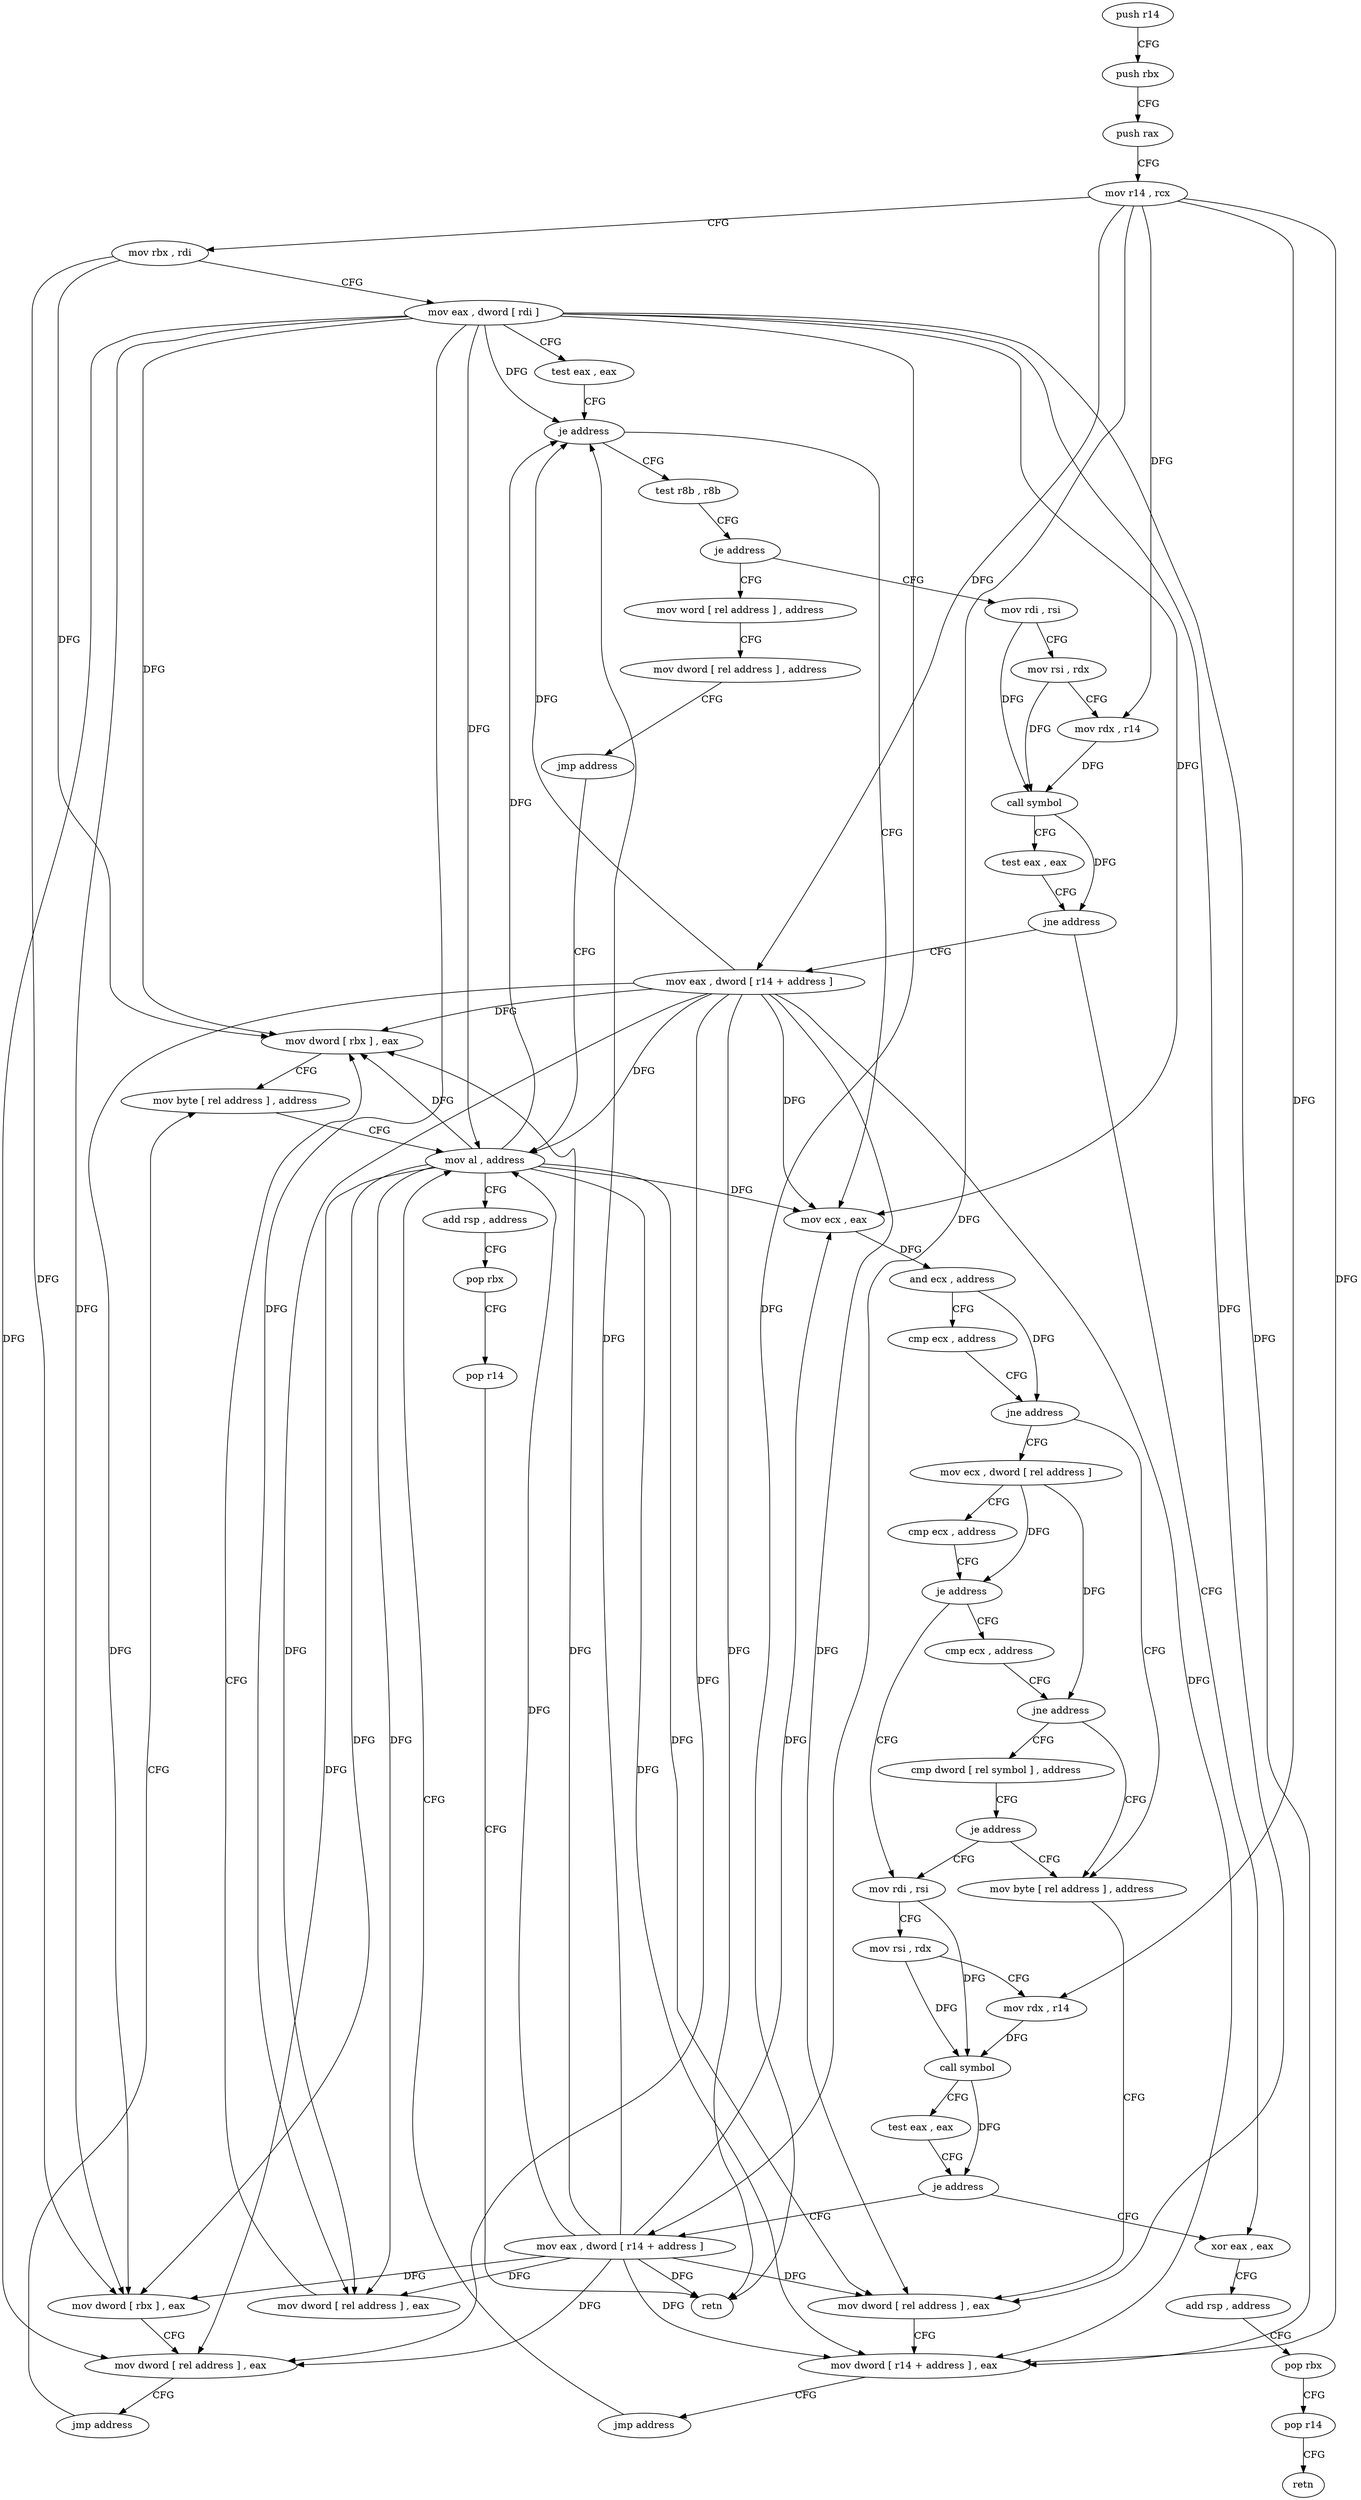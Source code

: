digraph "func" {
"4231280" [label = "push r14" ]
"4231282" [label = "push rbx" ]
"4231283" [label = "push rax" ]
"4231284" [label = "mov r14 , rcx" ]
"4231287" [label = "mov rbx , rdi" ]
"4231290" [label = "mov eax , dword [ rdi ]" ]
"4231292" [label = "test eax , eax" ]
"4231294" [label = "je address" ]
"4231356" [label = "test r8b , r8b" ]
"4231296" [label = "mov ecx , eax" ]
"4231359" [label = "je address" ]
"4231382" [label = "mov rdi , rsi" ]
"4231361" [label = "mov word [ rel address ] , address" ]
"4231298" [label = "and ecx , address" ]
"4231304" [label = "cmp ecx , address" ]
"4231310" [label = "jne address" ]
"4231337" [label = "mov byte [ rel address ] , address" ]
"4231312" [label = "mov ecx , dword [ rel address ]" ]
"4231385" [label = "mov rsi , rdx" ]
"4231388" [label = "mov rdx , r14" ]
"4231391" [label = "call symbol" ]
"4231396" [label = "test eax , eax" ]
"4231398" [label = "jne address" ]
"4231432" [label = "xor eax , eax" ]
"4231400" [label = "mov eax , dword [ r14 + address ]" ]
"4231370" [label = "mov dword [ rel address ] , address" ]
"4231380" [label = "jmp address" ]
"4231461" [label = "mov al , address" ]
"4231344" [label = "mov dword [ rel address ] , eax" ]
"4231350" [label = "mov dword [ r14 + address ] , eax" ]
"4231354" [label = "jmp address" ]
"4231318" [label = "cmp ecx , address" ]
"4231321" [label = "je address" ]
"4231414" [label = "mov rdi , rsi" ]
"4231323" [label = "cmp ecx , address" ]
"4231434" [label = "add rsp , address" ]
"4231438" [label = "pop rbx" ]
"4231439" [label = "pop r14" ]
"4231441" [label = "retn" ]
"4231404" [label = "mov dword [ rbx ] , eax" ]
"4231406" [label = "mov dword [ rel address ] , eax" ]
"4231412" [label = "jmp address" ]
"4231454" [label = "mov byte [ rel address ] , address" ]
"4231463" [label = "add rsp , address" ]
"4231467" [label = "pop rbx" ]
"4231468" [label = "pop r14" ]
"4231470" [label = "retn" ]
"4231417" [label = "mov rsi , rdx" ]
"4231420" [label = "mov rdx , r14" ]
"4231423" [label = "call symbol" ]
"4231428" [label = "test eax , eax" ]
"4231430" [label = "je address" ]
"4231442" [label = "mov eax , dword [ r14 + address ]" ]
"4231326" [label = "jne address" ]
"4231328" [label = "cmp dword [ rel symbol ] , address" ]
"4231446" [label = "mov dword [ rel address ] , eax" ]
"4231452" [label = "mov dword [ rbx ] , eax" ]
"4231335" [label = "je address" ]
"4231280" -> "4231282" [ label = "CFG" ]
"4231282" -> "4231283" [ label = "CFG" ]
"4231283" -> "4231284" [ label = "CFG" ]
"4231284" -> "4231287" [ label = "CFG" ]
"4231284" -> "4231388" [ label = "DFG" ]
"4231284" -> "4231350" [ label = "DFG" ]
"4231284" -> "4231400" [ label = "DFG" ]
"4231284" -> "4231420" [ label = "DFG" ]
"4231284" -> "4231442" [ label = "DFG" ]
"4231287" -> "4231290" [ label = "CFG" ]
"4231287" -> "4231404" [ label = "DFG" ]
"4231287" -> "4231452" [ label = "DFG" ]
"4231290" -> "4231292" [ label = "CFG" ]
"4231290" -> "4231294" [ label = "DFG" ]
"4231290" -> "4231296" [ label = "DFG" ]
"4231290" -> "4231344" [ label = "DFG" ]
"4231290" -> "4231350" [ label = "DFG" ]
"4231290" -> "4231404" [ label = "DFG" ]
"4231290" -> "4231406" [ label = "DFG" ]
"4231290" -> "4231461" [ label = "DFG" ]
"4231290" -> "4231470" [ label = "DFG" ]
"4231290" -> "4231446" [ label = "DFG" ]
"4231290" -> "4231452" [ label = "DFG" ]
"4231292" -> "4231294" [ label = "CFG" ]
"4231294" -> "4231356" [ label = "CFG" ]
"4231294" -> "4231296" [ label = "CFG" ]
"4231356" -> "4231359" [ label = "CFG" ]
"4231296" -> "4231298" [ label = "DFG" ]
"4231359" -> "4231382" [ label = "CFG" ]
"4231359" -> "4231361" [ label = "CFG" ]
"4231382" -> "4231385" [ label = "CFG" ]
"4231382" -> "4231391" [ label = "DFG" ]
"4231361" -> "4231370" [ label = "CFG" ]
"4231298" -> "4231304" [ label = "CFG" ]
"4231298" -> "4231310" [ label = "DFG" ]
"4231304" -> "4231310" [ label = "CFG" ]
"4231310" -> "4231337" [ label = "CFG" ]
"4231310" -> "4231312" [ label = "CFG" ]
"4231337" -> "4231344" [ label = "CFG" ]
"4231312" -> "4231318" [ label = "CFG" ]
"4231312" -> "4231321" [ label = "DFG" ]
"4231312" -> "4231326" [ label = "DFG" ]
"4231385" -> "4231388" [ label = "CFG" ]
"4231385" -> "4231391" [ label = "DFG" ]
"4231388" -> "4231391" [ label = "DFG" ]
"4231391" -> "4231396" [ label = "CFG" ]
"4231391" -> "4231398" [ label = "DFG" ]
"4231396" -> "4231398" [ label = "CFG" ]
"4231398" -> "4231432" [ label = "CFG" ]
"4231398" -> "4231400" [ label = "CFG" ]
"4231432" -> "4231434" [ label = "CFG" ]
"4231400" -> "4231404" [ label = "DFG" ]
"4231400" -> "4231294" [ label = "DFG" ]
"4231400" -> "4231296" [ label = "DFG" ]
"4231400" -> "4231344" [ label = "DFG" ]
"4231400" -> "4231350" [ label = "DFG" ]
"4231400" -> "4231406" [ label = "DFG" ]
"4231400" -> "4231461" [ label = "DFG" ]
"4231400" -> "4231470" [ label = "DFG" ]
"4231400" -> "4231446" [ label = "DFG" ]
"4231400" -> "4231452" [ label = "DFG" ]
"4231370" -> "4231380" [ label = "CFG" ]
"4231380" -> "4231461" [ label = "CFG" ]
"4231461" -> "4231463" [ label = "CFG" ]
"4231461" -> "4231294" [ label = "DFG" ]
"4231461" -> "4231296" [ label = "DFG" ]
"4231461" -> "4231344" [ label = "DFG" ]
"4231461" -> "4231350" [ label = "DFG" ]
"4231461" -> "4231404" [ label = "DFG" ]
"4231461" -> "4231406" [ label = "DFG" ]
"4231461" -> "4231446" [ label = "DFG" ]
"4231461" -> "4231452" [ label = "DFG" ]
"4231344" -> "4231350" [ label = "CFG" ]
"4231350" -> "4231354" [ label = "CFG" ]
"4231354" -> "4231461" [ label = "CFG" ]
"4231318" -> "4231321" [ label = "CFG" ]
"4231321" -> "4231414" [ label = "CFG" ]
"4231321" -> "4231323" [ label = "CFG" ]
"4231414" -> "4231417" [ label = "CFG" ]
"4231414" -> "4231423" [ label = "DFG" ]
"4231323" -> "4231326" [ label = "CFG" ]
"4231434" -> "4231438" [ label = "CFG" ]
"4231438" -> "4231439" [ label = "CFG" ]
"4231439" -> "4231441" [ label = "CFG" ]
"4231404" -> "4231406" [ label = "CFG" ]
"4231406" -> "4231412" [ label = "CFG" ]
"4231412" -> "4231454" [ label = "CFG" ]
"4231454" -> "4231461" [ label = "CFG" ]
"4231463" -> "4231467" [ label = "CFG" ]
"4231467" -> "4231468" [ label = "CFG" ]
"4231468" -> "4231470" [ label = "CFG" ]
"4231417" -> "4231420" [ label = "CFG" ]
"4231417" -> "4231423" [ label = "DFG" ]
"4231420" -> "4231423" [ label = "DFG" ]
"4231423" -> "4231428" [ label = "CFG" ]
"4231423" -> "4231430" [ label = "DFG" ]
"4231428" -> "4231430" [ label = "CFG" ]
"4231430" -> "4231442" [ label = "CFG" ]
"4231430" -> "4231432" [ label = "CFG" ]
"4231442" -> "4231446" [ label = "DFG" ]
"4231442" -> "4231294" [ label = "DFG" ]
"4231442" -> "4231296" [ label = "DFG" ]
"4231442" -> "4231344" [ label = "DFG" ]
"4231442" -> "4231350" [ label = "DFG" ]
"4231442" -> "4231404" [ label = "DFG" ]
"4231442" -> "4231406" [ label = "DFG" ]
"4231442" -> "4231461" [ label = "DFG" ]
"4231442" -> "4231470" [ label = "DFG" ]
"4231442" -> "4231452" [ label = "DFG" ]
"4231326" -> "4231337" [ label = "CFG" ]
"4231326" -> "4231328" [ label = "CFG" ]
"4231328" -> "4231335" [ label = "CFG" ]
"4231446" -> "4231452" [ label = "CFG" ]
"4231452" -> "4231454" [ label = "CFG" ]
"4231335" -> "4231414" [ label = "CFG" ]
"4231335" -> "4231337" [ label = "CFG" ]
}
